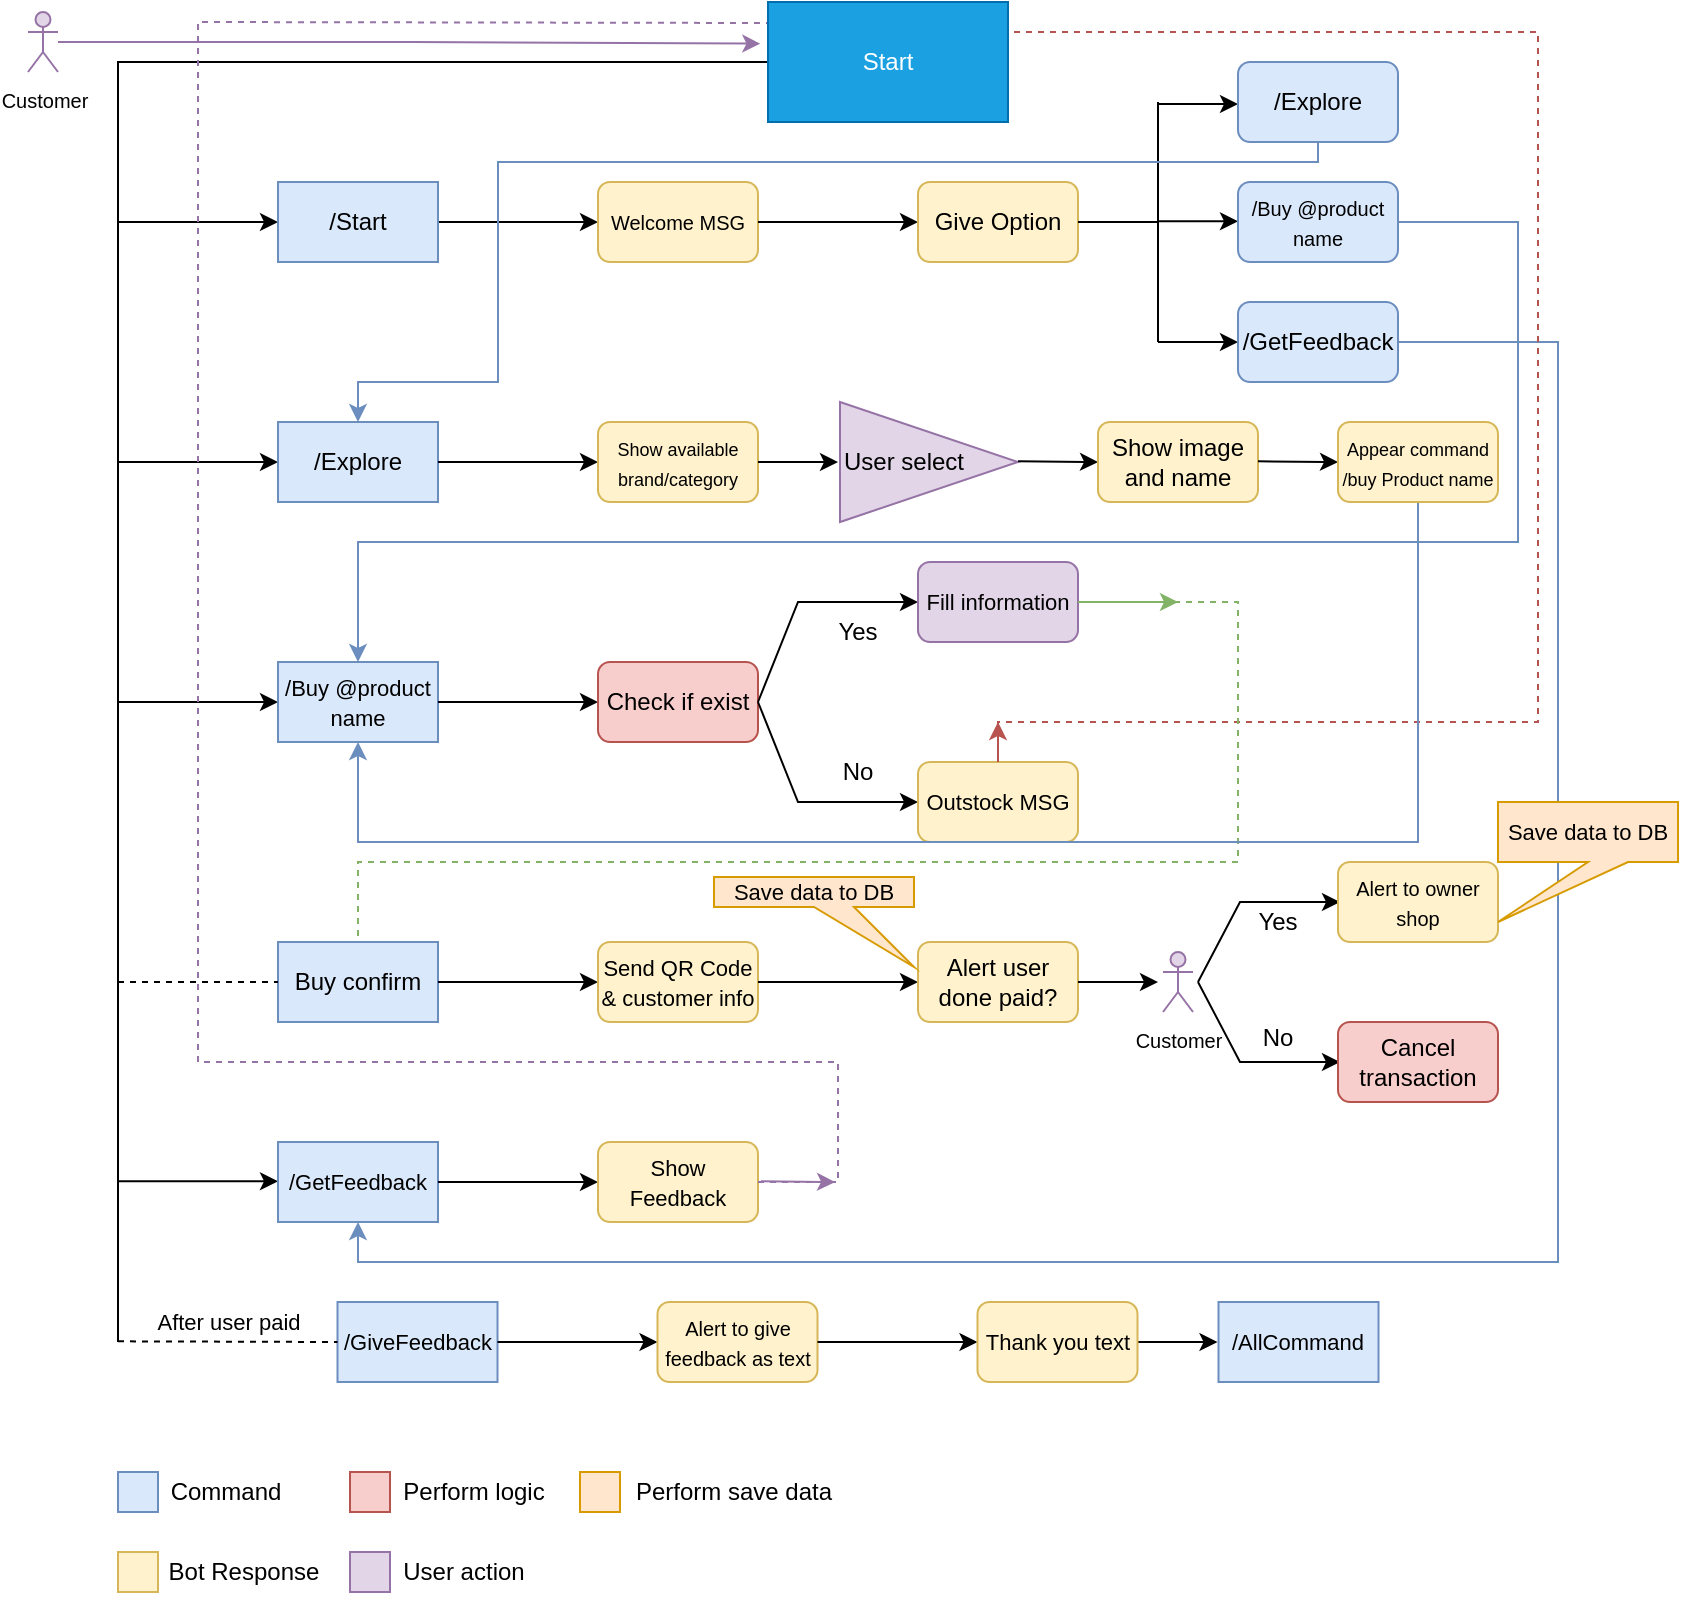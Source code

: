<mxfile version="24.3.1" type="github">
  <diagram name="Page-1" id="3qRTYB-W6DVtZSkNG54B">
    <mxGraphModel dx="1839" dy="514" grid="1" gridSize="10" guides="1" tooltips="1" connect="1" arrows="1" fold="1" page="1" pageScale="1" pageWidth="850" pageHeight="1100" math="0" shadow="0">
      <root>
        <mxCell id="0" />
        <mxCell id="1" parent="0" />
        <mxCell id="3gx5oRPi2DEivFw2YjSp-3" value="" style="endArrow=none;html=1;rounded=0;entryX=0;entryY=0.5;entryDx=0;entryDy=0;" edge="1" parent="1">
          <mxGeometry width="50" height="50" relative="1" as="geometry">
            <mxPoint x="55" y="680" as="sourcePoint" />
            <mxPoint x="380" y="40" as="targetPoint" />
            <Array as="points">
              <mxPoint x="55" y="40" />
            </Array>
          </mxGeometry>
        </mxCell>
        <mxCell id="3gx5oRPi2DEivFw2YjSp-4" value="" style="endArrow=classic;html=1;rounded=0;" edge="1" parent="1">
          <mxGeometry width="50" height="50" relative="1" as="geometry">
            <mxPoint x="55" y="120" as="sourcePoint" />
            <mxPoint x="135" y="120" as="targetPoint" />
          </mxGeometry>
        </mxCell>
        <mxCell id="3gx5oRPi2DEivFw2YjSp-6" value="" style="endArrow=classic;html=1;rounded=0;exitX=1;exitY=0.5;exitDx=0;exitDy=0;" edge="1" parent="1">
          <mxGeometry width="50" height="50" relative="1" as="geometry">
            <mxPoint x="215" y="120" as="sourcePoint" />
            <mxPoint x="295" y="120" as="targetPoint" />
          </mxGeometry>
        </mxCell>
        <mxCell id="3gx5oRPi2DEivFw2YjSp-7" value="&lt;font style=&quot;font-size: 10px;&quot;&gt;Welcome MSG&lt;/font&gt;" style="rounded=1;whiteSpace=wrap;html=1;fillColor=#fff2cc;strokeColor=#d6b656;" vertex="1" parent="1">
          <mxGeometry x="295" y="100" width="80" height="40" as="geometry" />
        </mxCell>
        <mxCell id="3gx5oRPi2DEivFw2YjSp-9" value="" style="endArrow=classic;html=1;rounded=0;exitX=1;exitY=0.5;exitDx=0;exitDy=0;" edge="1" parent="1" source="3gx5oRPi2DEivFw2YjSp-7">
          <mxGeometry width="50" height="50" relative="1" as="geometry">
            <mxPoint x="415" y="120" as="sourcePoint" />
            <mxPoint x="455" y="120" as="targetPoint" />
          </mxGeometry>
        </mxCell>
        <mxCell id="3gx5oRPi2DEivFw2YjSp-10" value="Give Option" style="rounded=1;whiteSpace=wrap;html=1;fillColor=#fff2cc;strokeColor=#d6b656;" vertex="1" parent="1">
          <mxGeometry x="455" y="100" width="80" height="40" as="geometry" />
        </mxCell>
        <mxCell id="3gx5oRPi2DEivFw2YjSp-11" value="" style="endArrow=none;html=1;rounded=0;" edge="1" parent="1">
          <mxGeometry width="50" height="50" relative="1" as="geometry">
            <mxPoint x="575" y="180" as="sourcePoint" />
            <mxPoint x="575" y="60" as="targetPoint" />
          </mxGeometry>
        </mxCell>
        <mxCell id="3gx5oRPi2DEivFw2YjSp-13" value="" style="endArrow=none;html=1;rounded=0;exitX=1;exitY=0.5;exitDx=0;exitDy=0;" edge="1" parent="1" source="3gx5oRPi2DEivFw2YjSp-10">
          <mxGeometry width="50" height="50" relative="1" as="geometry">
            <mxPoint x="535" y="180" as="sourcePoint" />
            <mxPoint x="575" y="120" as="targetPoint" />
          </mxGeometry>
        </mxCell>
        <mxCell id="3gx5oRPi2DEivFw2YjSp-14" value="" style="endArrow=classic;html=1;rounded=0;" edge="1" parent="1">
          <mxGeometry width="50" height="50" relative="1" as="geometry">
            <mxPoint x="575" y="61" as="sourcePoint" />
            <mxPoint x="615" y="61" as="targetPoint" />
          </mxGeometry>
        </mxCell>
        <mxCell id="3gx5oRPi2DEivFw2YjSp-15" value="" style="endArrow=classic;html=1;rounded=0;" edge="1" parent="1">
          <mxGeometry width="50" height="50" relative="1" as="geometry">
            <mxPoint x="575" y="119.66" as="sourcePoint" />
            <mxPoint x="615" y="119.66" as="targetPoint" />
          </mxGeometry>
        </mxCell>
        <mxCell id="3gx5oRPi2DEivFw2YjSp-16" value="" style="endArrow=classic;html=1;rounded=0;" edge="1" parent="1">
          <mxGeometry width="50" height="50" relative="1" as="geometry">
            <mxPoint x="575" y="180" as="sourcePoint" />
            <mxPoint x="615" y="180" as="targetPoint" />
          </mxGeometry>
        </mxCell>
        <mxCell id="3gx5oRPi2DEivFw2YjSp-108" style="edgeStyle=orthogonalEdgeStyle;rounded=0;orthogonalLoop=1;jettySize=auto;html=1;entryX=0.5;entryY=0;entryDx=0;entryDy=0;fillColor=#dae8fc;strokeColor=#6c8ebf;" edge="1" parent="1" source="3gx5oRPi2DEivFw2YjSp-17" target="3gx5oRPi2DEivFw2YjSp-21">
          <mxGeometry relative="1" as="geometry">
            <Array as="points">
              <mxPoint x="655" y="90" />
              <mxPoint x="245" y="90" />
              <mxPoint x="245" y="200" />
              <mxPoint x="175" y="200" />
            </Array>
          </mxGeometry>
        </mxCell>
        <mxCell id="3gx5oRPi2DEivFw2YjSp-17" value="/Explore" style="rounded=1;whiteSpace=wrap;html=1;fillColor=#dae8fc;strokeColor=#6c8ebf;" vertex="1" parent="1">
          <mxGeometry x="615" y="40" width="80" height="40" as="geometry" />
        </mxCell>
        <mxCell id="3gx5oRPi2DEivFw2YjSp-111" style="edgeStyle=orthogonalEdgeStyle;rounded=0;orthogonalLoop=1;jettySize=auto;html=1;entryX=0.5;entryY=0;entryDx=0;entryDy=0;fillColor=#dae8fc;strokeColor=#6c8ebf;" edge="1" parent="1" source="3gx5oRPi2DEivFw2YjSp-18" target="3gx5oRPi2DEivFw2YjSp-32">
          <mxGeometry relative="1" as="geometry">
            <Array as="points">
              <mxPoint x="755" y="120" />
              <mxPoint x="755" y="280" />
              <mxPoint x="175" y="280" />
            </Array>
          </mxGeometry>
        </mxCell>
        <mxCell id="3gx5oRPi2DEivFw2YjSp-18" value="&lt;font style=&quot;font-size: 10px;&quot;&gt;/Buy @product name&lt;/font&gt;" style="rounded=1;whiteSpace=wrap;html=1;fillColor=#dae8fc;strokeColor=#6c8ebf;" vertex="1" parent="1">
          <mxGeometry x="615" y="100" width="80" height="40" as="geometry" />
        </mxCell>
        <mxCell id="3gx5oRPi2DEivFw2YjSp-113" style="edgeStyle=orthogonalEdgeStyle;rounded=0;orthogonalLoop=1;jettySize=auto;html=1;entryX=0.5;entryY=1;entryDx=0;entryDy=0;exitX=1;exitY=0.5;exitDx=0;exitDy=0;fillColor=#dae8fc;strokeColor=#6c8ebf;" edge="1" parent="1" source="3gx5oRPi2DEivFw2YjSp-19" target="3gx5oRPi2DEivFw2YjSp-70">
          <mxGeometry relative="1" as="geometry">
            <mxPoint x="75" y="590" as="targetPoint" />
            <mxPoint x="651" y="200" as="sourcePoint" />
            <Array as="points">
              <mxPoint x="775" y="180" />
              <mxPoint x="775" y="640" />
              <mxPoint x="175" y="640" />
            </Array>
          </mxGeometry>
        </mxCell>
        <mxCell id="3gx5oRPi2DEivFw2YjSp-19" value="/GetFeedback" style="rounded=1;whiteSpace=wrap;html=1;fillColor=#dae8fc;strokeColor=#6c8ebf;" vertex="1" parent="1">
          <mxGeometry x="615" y="160" width="80" height="40" as="geometry" />
        </mxCell>
        <mxCell id="3gx5oRPi2DEivFw2YjSp-20" value="" style="endArrow=classic;html=1;rounded=0;" edge="1" parent="1">
          <mxGeometry width="50" height="50" relative="1" as="geometry">
            <mxPoint x="55" y="240" as="sourcePoint" />
            <mxPoint x="135" y="240" as="targetPoint" />
          </mxGeometry>
        </mxCell>
        <mxCell id="3gx5oRPi2DEivFw2YjSp-21" value="/Explore" style="rounded=0;whiteSpace=wrap;html=1;fillColor=#dae8fc;strokeColor=#6c8ebf;" vertex="1" parent="1">
          <mxGeometry x="135" y="220" width="80" height="40" as="geometry" />
        </mxCell>
        <mxCell id="3gx5oRPi2DEivFw2YjSp-22" value="" style="endArrow=classic;html=1;rounded=0;exitX=1;exitY=0.5;exitDx=0;exitDy=0;" edge="1" parent="1">
          <mxGeometry width="50" height="50" relative="1" as="geometry">
            <mxPoint x="215" y="240" as="sourcePoint" />
            <mxPoint x="295" y="240" as="targetPoint" />
          </mxGeometry>
        </mxCell>
        <mxCell id="3gx5oRPi2DEivFw2YjSp-23" value="&lt;font style=&quot;font-size: 9px;&quot;&gt;Show available brand/category&lt;/font&gt;" style="rounded=1;whiteSpace=wrap;html=1;fillColor=#fff2cc;strokeColor=#d6b656;" vertex="1" parent="1">
          <mxGeometry x="295" y="220" width="80" height="40" as="geometry" />
        </mxCell>
        <mxCell id="3gx5oRPi2DEivFw2YjSp-24" value="" style="endArrow=classic;html=1;rounded=0;exitX=1;exitY=0.5;exitDx=0;exitDy=0;" edge="1" parent="1" source="3gx5oRPi2DEivFw2YjSp-23">
          <mxGeometry width="50" height="50" relative="1" as="geometry">
            <mxPoint x="395" y="280" as="sourcePoint" />
            <mxPoint x="415" y="240" as="targetPoint" />
          </mxGeometry>
        </mxCell>
        <mxCell id="3gx5oRPi2DEivFw2YjSp-27" value="User select" style="triangle;whiteSpace=wrap;html=1;align=left;fillColor=#e1d5e7;strokeColor=#9673a6;" vertex="1" parent="1">
          <mxGeometry x="416" y="210" width="89" height="60" as="geometry" />
        </mxCell>
        <mxCell id="3gx5oRPi2DEivFw2YjSp-28" value="" style="endArrow=classic;html=1;rounded=0;exitX=1;exitY=0.5;exitDx=0;exitDy=0;" edge="1" parent="1">
          <mxGeometry width="50" height="50" relative="1" as="geometry">
            <mxPoint x="505" y="239.66" as="sourcePoint" />
            <mxPoint x="545" y="240" as="targetPoint" />
          </mxGeometry>
        </mxCell>
        <mxCell id="3gx5oRPi2DEivFw2YjSp-30" value="Show image and name" style="rounded=1;whiteSpace=wrap;html=1;fillColor=#fff2cc;strokeColor=#d6b656;" vertex="1" parent="1">
          <mxGeometry x="545" y="220" width="80" height="40" as="geometry" />
        </mxCell>
        <mxCell id="3gx5oRPi2DEivFw2YjSp-31" value="" style="endArrow=classic;html=1;rounded=0;" edge="1" parent="1">
          <mxGeometry width="50" height="50" relative="1" as="geometry">
            <mxPoint x="55" y="360" as="sourcePoint" />
            <mxPoint x="135" y="360" as="targetPoint" />
          </mxGeometry>
        </mxCell>
        <mxCell id="3gx5oRPi2DEivFw2YjSp-32" value="&lt;font style=&quot;font-size: 11px;&quot;&gt;/Buy @product name&lt;/font&gt;" style="rounded=0;whiteSpace=wrap;html=1;fillColor=#dae8fc;strokeColor=#6c8ebf;" vertex="1" parent="1">
          <mxGeometry x="135" y="340" width="80" height="40" as="geometry" />
        </mxCell>
        <mxCell id="3gx5oRPi2DEivFw2YjSp-34" value="" style="endArrow=classic;html=1;rounded=0;exitX=1;exitY=0.5;exitDx=0;exitDy=0;" edge="1" parent="1">
          <mxGeometry width="50" height="50" relative="1" as="geometry">
            <mxPoint x="215" y="360" as="sourcePoint" />
            <mxPoint x="295" y="360" as="targetPoint" />
          </mxGeometry>
        </mxCell>
        <mxCell id="3gx5oRPi2DEivFw2YjSp-35" value="Check if exist" style="rounded=1;whiteSpace=wrap;html=1;fillColor=#f8cecc;strokeColor=#b85450;" vertex="1" parent="1">
          <mxGeometry x="295" y="340" width="80" height="40" as="geometry" />
        </mxCell>
        <mxCell id="3gx5oRPi2DEivFw2YjSp-36" value="" style="endArrow=classic;html=1;rounded=0;" edge="1" parent="1">
          <mxGeometry width="50" height="50" relative="1" as="geometry">
            <mxPoint x="375" y="360" as="sourcePoint" />
            <mxPoint x="455" y="310" as="targetPoint" />
            <Array as="points">
              <mxPoint x="395" y="310" />
            </Array>
          </mxGeometry>
        </mxCell>
        <mxCell id="3gx5oRPi2DEivFw2YjSp-39" value="" style="endArrow=classic;html=1;rounded=0;exitX=1;exitY=0.5;exitDx=0;exitDy=0;" edge="1" parent="1" source="3gx5oRPi2DEivFw2YjSp-35">
          <mxGeometry width="50" height="50" relative="1" as="geometry">
            <mxPoint x="380" y="385" as="sourcePoint" />
            <mxPoint x="455" y="410" as="targetPoint" />
            <Array as="points">
              <mxPoint x="395" y="410" />
            </Array>
          </mxGeometry>
        </mxCell>
        <mxCell id="3gx5oRPi2DEivFw2YjSp-41" value="&lt;font style=&quot;font-size: 11px;&quot;&gt;Fill information&lt;/font&gt;" style="rounded=1;whiteSpace=wrap;html=1;fillColor=#e1d5e7;strokeColor=#9673a6;" vertex="1" parent="1">
          <mxGeometry x="455" y="290" width="80" height="40" as="geometry" />
        </mxCell>
        <mxCell id="3gx5oRPi2DEivFw2YjSp-42" value="&lt;font style=&quot;font-size: 11px;&quot;&gt;Outstock MSG&lt;/font&gt;" style="rounded=1;whiteSpace=wrap;html=1;fillColor=#fff2cc;strokeColor=#d6b656;" vertex="1" parent="1">
          <mxGeometry x="455" y="390" width="80" height="40" as="geometry" />
        </mxCell>
        <mxCell id="3gx5oRPi2DEivFw2YjSp-43" value="Yes" style="text;html=1;align=center;verticalAlign=middle;whiteSpace=wrap;rounded=0;" vertex="1" parent="1">
          <mxGeometry x="395" y="310" width="60" height="30" as="geometry" />
        </mxCell>
        <mxCell id="3gx5oRPi2DEivFw2YjSp-47" value="No" style="text;html=1;align=center;verticalAlign=middle;whiteSpace=wrap;rounded=0;" vertex="1" parent="1">
          <mxGeometry x="395" y="380" width="60" height="30" as="geometry" />
        </mxCell>
        <mxCell id="3gx5oRPi2DEivFw2YjSp-49" value="" style="endArrow=none;dashed=1;html=1;rounded=0;entryX=1;entryY=0.25;entryDx=0;entryDy=0;fillColor=#f8cecc;strokeColor=#b85450;" edge="1" parent="1">
          <mxGeometry width="50" height="50" relative="1" as="geometry">
            <mxPoint x="495" y="390" as="sourcePoint" />
            <mxPoint x="500.0" y="25" as="targetPoint" />
            <Array as="points">
              <mxPoint x="495" y="390" />
              <mxPoint x="495" y="370" />
              <mxPoint x="535" y="370" />
              <mxPoint x="765" y="370" />
              <mxPoint x="765" y="25" />
            </Array>
          </mxGeometry>
        </mxCell>
        <mxCell id="3gx5oRPi2DEivFw2YjSp-51" value="Buy confirm" style="rounded=0;whiteSpace=wrap;html=1;fillColor=#dae8fc;strokeColor=#6c8ebf;" vertex="1" parent="1">
          <mxGeometry x="135" y="480" width="80" height="40" as="geometry" />
        </mxCell>
        <mxCell id="3gx5oRPi2DEivFw2YjSp-52" value="" style="endArrow=classic;html=1;rounded=0;exitX=1;exitY=0.5;exitDx=0;exitDy=0;" edge="1" parent="1">
          <mxGeometry width="50" height="50" relative="1" as="geometry">
            <mxPoint x="215" y="500" as="sourcePoint" />
            <mxPoint x="295" y="500" as="targetPoint" />
          </mxGeometry>
        </mxCell>
        <mxCell id="3gx5oRPi2DEivFw2YjSp-53" value="&lt;font style=&quot;font-size: 11px;&quot;&gt;Send QR Code &amp;amp; customer info&lt;/font&gt;" style="rounded=1;whiteSpace=wrap;html=1;fillColor=#fff2cc;strokeColor=#d6b656;" vertex="1" parent="1">
          <mxGeometry x="295" y="480" width="80" height="40" as="geometry" />
        </mxCell>
        <mxCell id="3gx5oRPi2DEivFw2YjSp-54" value="" style="endArrow=classic;html=1;rounded=0;exitX=1;exitY=0.5;exitDx=0;exitDy=0;" edge="1" parent="1" source="3gx5oRPi2DEivFw2YjSp-53">
          <mxGeometry width="50" height="50" relative="1" as="geometry">
            <mxPoint x="395" y="520" as="sourcePoint" />
            <mxPoint x="455" y="500" as="targetPoint" />
          </mxGeometry>
        </mxCell>
        <mxCell id="3gx5oRPi2DEivFw2YjSp-55" value="Alert user done paid?" style="rounded=1;whiteSpace=wrap;html=1;fillColor=#fff2cc;strokeColor=#d6b656;" vertex="1" parent="1">
          <mxGeometry x="455" y="480" width="80" height="40" as="geometry" />
        </mxCell>
        <mxCell id="3gx5oRPi2DEivFw2YjSp-56" value="&lt;font style=&quot;font-size: 10px;&quot;&gt;Customer&lt;/font&gt;" style="shape=umlActor;verticalLabelPosition=bottom;verticalAlign=top;html=1;outlineConnect=0;fillColor=#e1d5e7;strokeColor=#9673a6;" vertex="1" parent="1">
          <mxGeometry x="577.5" y="485" width="15" height="30" as="geometry" />
        </mxCell>
        <mxCell id="3gx5oRPi2DEivFw2YjSp-57" value="" style="endArrow=classic;html=1;rounded=0;exitX=1;exitY=0.5;exitDx=0;exitDy=0;" edge="1" parent="1" source="3gx5oRPi2DEivFw2YjSp-55">
          <mxGeometry width="50" height="50" relative="1" as="geometry">
            <mxPoint x="515" y="570" as="sourcePoint" />
            <mxPoint x="575" y="500" as="targetPoint" />
          </mxGeometry>
        </mxCell>
        <mxCell id="3gx5oRPi2DEivFw2YjSp-58" value="" style="endArrow=classic;html=1;rounded=0;" edge="1" parent="1">
          <mxGeometry width="50" height="50" relative="1" as="geometry">
            <mxPoint x="595" y="500" as="sourcePoint" />
            <mxPoint x="666" y="460" as="targetPoint" />
            <Array as="points">
              <mxPoint x="616" y="460" />
            </Array>
          </mxGeometry>
        </mxCell>
        <mxCell id="3gx5oRPi2DEivFw2YjSp-59" value="" style="endArrow=classic;html=1;rounded=0;" edge="1" parent="1">
          <mxGeometry width="50" height="50" relative="1" as="geometry">
            <mxPoint x="595" y="500" as="sourcePoint" />
            <mxPoint x="666" y="540" as="targetPoint" />
            <Array as="points">
              <mxPoint x="616" y="540" />
            </Array>
          </mxGeometry>
        </mxCell>
        <mxCell id="3gx5oRPi2DEivFw2YjSp-60" value="Yes" style="text;html=1;align=center;verticalAlign=middle;whiteSpace=wrap;rounded=0;" vertex="1" parent="1">
          <mxGeometry x="605" y="455" width="60" height="30" as="geometry" />
        </mxCell>
        <mxCell id="3gx5oRPi2DEivFw2YjSp-61" value="No" style="text;html=1;align=center;verticalAlign=middle;whiteSpace=wrap;rounded=0;" vertex="1" parent="1">
          <mxGeometry x="605" y="513" width="60" height="30" as="geometry" />
        </mxCell>
        <mxCell id="3gx5oRPi2DEivFw2YjSp-63" value="&lt;font style=&quot;font-size: 10px;&quot;&gt;Alert to owner shop&lt;/font&gt;" style="rounded=1;whiteSpace=wrap;html=1;fillColor=#fff2cc;strokeColor=#d6b656;" vertex="1" parent="1">
          <mxGeometry x="665" y="440" width="80" height="40" as="geometry" />
        </mxCell>
        <mxCell id="3gx5oRPi2DEivFw2YjSp-67" value="Cancel transaction" style="rounded=1;whiteSpace=wrap;html=1;fillColor=#f8cecc;strokeColor=#b85450;" vertex="1" parent="1">
          <mxGeometry x="665" y="520" width="80" height="40" as="geometry" />
        </mxCell>
        <mxCell id="3gx5oRPi2DEivFw2YjSp-68" value="" style="endArrow=none;dashed=1;html=1;rounded=0;exitX=1;exitY=0.5;exitDx=0;exitDy=0;entryX=0.5;entryY=0;entryDx=0;entryDy=0;fillColor=#d5e8d4;strokeColor=#82b366;" edge="1" parent="1" source="3gx5oRPi2DEivFw2YjSp-41" target="3gx5oRPi2DEivFw2YjSp-51">
          <mxGeometry width="50" height="50" relative="1" as="geometry">
            <mxPoint x="565" y="320" as="sourcePoint" />
            <mxPoint x="255" y="470" as="targetPoint" />
            <Array as="points">
              <mxPoint x="615" y="310" />
              <mxPoint x="615" y="440" />
              <mxPoint x="175" y="440" />
            </Array>
          </mxGeometry>
        </mxCell>
        <mxCell id="3gx5oRPi2DEivFw2YjSp-69" value="" style="endArrow=classic;html=1;rounded=0;" edge="1" parent="1">
          <mxGeometry width="50" height="50" relative="1" as="geometry">
            <mxPoint x="55" y="599.66" as="sourcePoint" />
            <mxPoint x="135" y="599.66" as="targetPoint" />
          </mxGeometry>
        </mxCell>
        <mxCell id="3gx5oRPi2DEivFw2YjSp-70" value="&lt;font style=&quot;font-size: 11px;&quot;&gt;/GetFeedback&lt;/font&gt;" style="rounded=0;whiteSpace=wrap;html=1;fillColor=#dae8fc;strokeColor=#6c8ebf;" vertex="1" parent="1">
          <mxGeometry x="135" y="580" width="80" height="40" as="geometry" />
        </mxCell>
        <mxCell id="3gx5oRPi2DEivFw2YjSp-73" value="" style="endArrow=classic;html=1;rounded=0;exitX=1;exitY=0.5;exitDx=0;exitDy=0;" edge="1" parent="1">
          <mxGeometry width="50" height="50" relative="1" as="geometry">
            <mxPoint x="215" y="600" as="sourcePoint" />
            <mxPoint x="295" y="600" as="targetPoint" />
          </mxGeometry>
        </mxCell>
        <mxCell id="3gx5oRPi2DEivFw2YjSp-74" value="&lt;font style=&quot;font-size: 11px;&quot;&gt;Show Feedback&lt;/font&gt;" style="rounded=1;whiteSpace=wrap;html=1;fillColor=#fff2cc;strokeColor=#d6b656;" vertex="1" parent="1">
          <mxGeometry x="295" y="580" width="80" height="40" as="geometry" />
        </mxCell>
        <mxCell id="3gx5oRPi2DEivFw2YjSp-78" value="&lt;font style=&quot;font-size: 11px;&quot;&gt;/GiveFeedback&lt;/font&gt;" style="rounded=0;whiteSpace=wrap;html=1;fillColor=#dae8fc;strokeColor=#6c8ebf;" vertex="1" parent="1">
          <mxGeometry x="164.75" y="660" width="80" height="40" as="geometry" />
        </mxCell>
        <mxCell id="3gx5oRPi2DEivFw2YjSp-81" value="" style="endArrow=classic;html=1;rounded=0;exitX=1;exitY=0.5;exitDx=0;exitDy=0;" edge="1" parent="1">
          <mxGeometry width="50" height="50" relative="1" as="geometry">
            <mxPoint x="244.75" y="680" as="sourcePoint" />
            <mxPoint x="324.75" y="680" as="targetPoint" />
          </mxGeometry>
        </mxCell>
        <mxCell id="3gx5oRPi2DEivFw2YjSp-82" value="&lt;font style=&quot;font-size: 10px;&quot;&gt;Alert to give feedback as text&lt;/font&gt;" style="rounded=1;whiteSpace=wrap;html=1;fillColor=#fff2cc;strokeColor=#d6b656;" vertex="1" parent="1">
          <mxGeometry x="324.75" y="660" width="80" height="40" as="geometry" />
        </mxCell>
        <mxCell id="3gx5oRPi2DEivFw2YjSp-84" value="" style="endArrow=none;dashed=1;html=1;rounded=0;entryX=0.01;entryY=0.175;entryDx=0;entryDy=0;entryPerimeter=0;fillColor=#e1d5e7;strokeColor=#9673a6;" edge="1" parent="1">
          <mxGeometry width="50" height="50" relative="1" as="geometry">
            <mxPoint x="375" y="600" as="sourcePoint" />
            <mxPoint x="381.2" y="20.5" as="targetPoint" />
            <Array as="points">
              <mxPoint x="415" y="600" />
              <mxPoint x="415" y="540" />
              <mxPoint x="95" y="540" />
              <mxPoint x="95" y="20" />
            </Array>
          </mxGeometry>
        </mxCell>
        <mxCell id="3gx5oRPi2DEivFw2YjSp-86" value="" style="endArrow=classic;html=1;rounded=0;exitX=1;exitY=0.5;exitDx=0;exitDy=0;" edge="1" parent="1">
          <mxGeometry width="50" height="50" relative="1" as="geometry">
            <mxPoint x="404.75" y="680" as="sourcePoint" />
            <mxPoint x="484.75" y="680" as="targetPoint" />
          </mxGeometry>
        </mxCell>
        <mxCell id="3gx5oRPi2DEivFw2YjSp-116" style="edgeStyle=orthogonalEdgeStyle;rounded=0;orthogonalLoop=1;jettySize=auto;html=1;" edge="1" parent="1" source="3gx5oRPi2DEivFw2YjSp-87">
          <mxGeometry relative="1" as="geometry">
            <mxPoint x="604.75" y="680" as="targetPoint" />
          </mxGeometry>
        </mxCell>
        <mxCell id="3gx5oRPi2DEivFw2YjSp-87" value="&lt;font style=&quot;font-size: 11px;&quot;&gt;Thank you text&lt;/font&gt;" style="rounded=1;whiteSpace=wrap;html=1;fillColor=#fff2cc;strokeColor=#d6b656;" vertex="1" parent="1">
          <mxGeometry x="484.75" y="660" width="80" height="40" as="geometry" />
        </mxCell>
        <mxCell id="3gx5oRPi2DEivFw2YjSp-88" value="" style="endArrow=classic;html=1;rounded=0;exitX=1;exitY=0.5;exitDx=0;exitDy=0;" edge="1" parent="1">
          <mxGeometry width="50" height="50" relative="1" as="geometry">
            <mxPoint x="625" y="239.66" as="sourcePoint" />
            <mxPoint x="665" y="240" as="targetPoint" />
          </mxGeometry>
        </mxCell>
        <mxCell id="3gx5oRPi2DEivFw2YjSp-122" style="edgeStyle=orthogonalEdgeStyle;rounded=0;orthogonalLoop=1;jettySize=auto;html=1;entryX=0.5;entryY=1;entryDx=0;entryDy=0;fillColor=#dae8fc;strokeColor=#6c8ebf;" edge="1" parent="1" source="3gx5oRPi2DEivFw2YjSp-89" target="3gx5oRPi2DEivFw2YjSp-32">
          <mxGeometry relative="1" as="geometry">
            <Array as="points">
              <mxPoint x="705" y="430" />
              <mxPoint x="175" y="430" />
            </Array>
          </mxGeometry>
        </mxCell>
        <mxCell id="3gx5oRPi2DEivFw2YjSp-89" value="&lt;font style=&quot;font-size: 9px;&quot;&gt;Appear command /buy Product name&lt;/font&gt;" style="rounded=1;whiteSpace=wrap;html=1;fillColor=#fff2cc;strokeColor=#d6b656;" vertex="1" parent="1">
          <mxGeometry x="665" y="220" width="80" height="40" as="geometry" />
        </mxCell>
        <mxCell id="3gx5oRPi2DEivFw2YjSp-91" value="" style="whiteSpace=wrap;html=1;aspect=fixed;fillColor=#dae8fc;strokeColor=#6c8ebf;" vertex="1" parent="1">
          <mxGeometry x="55" y="745" width="20" height="20" as="geometry" />
        </mxCell>
        <mxCell id="3gx5oRPi2DEivFw2YjSp-92" value="Command" style="text;html=1;align=center;verticalAlign=middle;whiteSpace=wrap;rounded=0;" vertex="1" parent="1">
          <mxGeometry x="79" y="740" width="60" height="30" as="geometry" />
        </mxCell>
        <mxCell id="3gx5oRPi2DEivFw2YjSp-93" value="" style="whiteSpace=wrap;html=1;aspect=fixed;fillColor=#fff2cc;strokeColor=#d6b656;" vertex="1" parent="1">
          <mxGeometry x="55" y="785" width="20" height="20" as="geometry" />
        </mxCell>
        <mxCell id="3gx5oRPi2DEivFw2YjSp-94" value="Bot Response" style="text;html=1;align=center;verticalAlign=middle;whiteSpace=wrap;rounded=0;" vertex="1" parent="1">
          <mxGeometry x="65" y="780" width="106" height="30" as="geometry" />
        </mxCell>
        <mxCell id="3gx5oRPi2DEivFw2YjSp-100" value="" style="whiteSpace=wrap;html=1;aspect=fixed;fillColor=#ffe6cc;strokeColor=#d79b00;" vertex="1" parent="1">
          <mxGeometry x="286" y="745" width="20" height="20" as="geometry" />
        </mxCell>
        <mxCell id="3gx5oRPi2DEivFw2YjSp-101" value="Perform save data" style="text;html=1;align=center;verticalAlign=middle;whiteSpace=wrap;rounded=0;" vertex="1" parent="1">
          <mxGeometry x="310" y="740" width="106" height="30" as="geometry" />
        </mxCell>
        <mxCell id="3gx5oRPi2DEivFw2YjSp-102" value="&lt;font style=&quot;font-size: 11px;&quot;&gt;Save data to DB&lt;/font&gt;" style="shape=callout;whiteSpace=wrap;html=1;perimeter=calloutPerimeter;position2=1;fillColor=#ffe6cc;strokeColor=#d79b00;rotation=0;" vertex="1" parent="1">
          <mxGeometry x="353" y="447.5" width="100" height="45" as="geometry" />
        </mxCell>
        <mxCell id="3gx5oRPi2DEivFw2YjSp-103" value="" style="whiteSpace=wrap;html=1;aspect=fixed;fillColor=#f8cecc;strokeColor=#b85450;" vertex="1" parent="1">
          <mxGeometry x="171" y="745" width="20" height="20" as="geometry" />
        </mxCell>
        <mxCell id="3gx5oRPi2DEivFw2YjSp-104" value="Perform logic" style="text;html=1;align=center;verticalAlign=middle;whiteSpace=wrap;rounded=0;" vertex="1" parent="1">
          <mxGeometry x="195" y="740" width="76" height="30" as="geometry" />
        </mxCell>
        <mxCell id="3gx5oRPi2DEivFw2YjSp-105" value="" style="whiteSpace=wrap;html=1;aspect=fixed;fillColor=#e1d5e7;strokeColor=#9673a6;" vertex="1" parent="1">
          <mxGeometry x="171" y="785" width="20" height="20" as="geometry" />
        </mxCell>
        <mxCell id="3gx5oRPi2DEivFw2YjSp-106" value="User action" style="text;html=1;align=center;verticalAlign=middle;whiteSpace=wrap;rounded=0;" vertex="1" parent="1">
          <mxGeometry x="195" y="780" width="66" height="30" as="geometry" />
        </mxCell>
        <mxCell id="3gx5oRPi2DEivFw2YjSp-107" value="" style="endArrow=none;dashed=1;html=1;rounded=0;entryX=0;entryY=0.5;entryDx=0;entryDy=0;" edge="1" parent="1" target="3gx5oRPi2DEivFw2YjSp-51">
          <mxGeometry width="50" height="50" relative="1" as="geometry">
            <mxPoint x="55" y="500" as="sourcePoint" />
            <mxPoint x="105" y="450" as="targetPoint" />
          </mxGeometry>
        </mxCell>
        <mxCell id="3gx5oRPi2DEivFw2YjSp-109" value="Start" style="rounded=0;whiteSpace=wrap;html=1;fillColor=#1ba1e2;fontColor=#ffffff;strokeColor=#006EAF;" vertex="1" parent="1">
          <mxGeometry x="380" y="10" width="120" height="60" as="geometry" />
        </mxCell>
        <mxCell id="3gx5oRPi2DEivFw2YjSp-110" value="/Start" style="rounded=0;whiteSpace=wrap;html=1;fillColor=#dae8fc;strokeColor=#6c8ebf;" vertex="1" parent="1">
          <mxGeometry x="135" y="100" width="80" height="40" as="geometry" />
        </mxCell>
        <mxCell id="3gx5oRPi2DEivFw2YjSp-114" value="&lt;font style=&quot;font-size: 11px;&quot;&gt;Save data to DB&lt;/font&gt;" style="shape=callout;whiteSpace=wrap;html=1;perimeter=calloutPerimeter;position2=0;fillColor=#ffe6cc;strokeColor=#d79b00;" vertex="1" parent="1">
          <mxGeometry x="745" y="410" width="90" height="60" as="geometry" />
        </mxCell>
        <mxCell id="3gx5oRPi2DEivFw2YjSp-118" value="&lt;font style=&quot;font-size: 11px;&quot;&gt;/AllCommand&lt;/font&gt;" style="rounded=0;whiteSpace=wrap;html=1;fillColor=#dae8fc;strokeColor=#6c8ebf;" vertex="1" parent="1">
          <mxGeometry x="605.25" y="660" width="80" height="40" as="geometry" />
        </mxCell>
        <mxCell id="3gx5oRPi2DEivFw2YjSp-119" value="" style="endArrow=none;dashed=1;html=1;rounded=0;entryX=0;entryY=0.5;entryDx=0;entryDy=0;" edge="1" parent="1" target="3gx5oRPi2DEivFw2YjSp-78">
          <mxGeometry width="50" height="50" relative="1" as="geometry">
            <mxPoint x="55" y="679.66" as="sourcePoint" />
            <mxPoint x="135" y="679.66" as="targetPoint" />
          </mxGeometry>
        </mxCell>
        <mxCell id="3gx5oRPi2DEivFw2YjSp-120" value="After user paid" style="edgeLabel;html=1;align=center;verticalAlign=middle;resizable=0;points=[];" vertex="1" connectable="0" parent="3gx5oRPi2DEivFw2YjSp-119">
          <mxGeometry x="0.172" y="-3" relative="1" as="geometry">
            <mxPoint x="-10" y="-13" as="offset" />
          </mxGeometry>
        </mxCell>
        <mxCell id="3gx5oRPi2DEivFw2YjSp-123" value="" style="endArrow=classic;html=1;rounded=0;exitX=1;exitY=0.5;exitDx=0;exitDy=0;fillColor=#d5e8d4;strokeColor=#82b366;" edge="1" parent="1" source="3gx5oRPi2DEivFw2YjSp-41">
          <mxGeometry width="50" height="50" relative="1" as="geometry">
            <mxPoint x="555" y="340" as="sourcePoint" />
            <mxPoint x="585" y="310" as="targetPoint" />
          </mxGeometry>
        </mxCell>
        <mxCell id="3gx5oRPi2DEivFw2YjSp-125" value="" style="endArrow=classic;html=1;rounded=0;fillColor=#f8cecc;strokeColor=#b85450;" edge="1" parent="1">
          <mxGeometry width="50" height="50" relative="1" as="geometry">
            <mxPoint x="495" y="390" as="sourcePoint" />
            <mxPoint x="495" y="370" as="targetPoint" />
          </mxGeometry>
        </mxCell>
        <mxCell id="3gx5oRPi2DEivFw2YjSp-126" value="" style="endArrow=classic;html=1;rounded=0;exitX=1;exitY=0.5;exitDx=0;exitDy=0;fillColor=#e1d5e7;strokeColor=#9673a6;" edge="1" parent="1">
          <mxGeometry width="50" height="50" relative="1" as="geometry">
            <mxPoint x="376.5" y="599.66" as="sourcePoint" />
            <mxPoint x="413.5" y="600" as="targetPoint" />
          </mxGeometry>
        </mxCell>
        <mxCell id="3gx5oRPi2DEivFw2YjSp-131" style="edgeStyle=orthogonalEdgeStyle;rounded=0;orthogonalLoop=1;jettySize=auto;html=1;entryX=-0.032;entryY=0.347;entryDx=0;entryDy=0;entryPerimeter=0;fillColor=#e1d5e7;strokeColor=#9673a6;" edge="1" parent="1" source="3gx5oRPi2DEivFw2YjSp-128" target="3gx5oRPi2DEivFw2YjSp-109">
          <mxGeometry relative="1" as="geometry">
            <mxPoint x="50" y="360" as="targetPoint" />
          </mxGeometry>
        </mxCell>
        <mxCell id="3gx5oRPi2DEivFw2YjSp-128" value="&lt;font style=&quot;font-size: 10px;&quot;&gt;Customer&lt;/font&gt;" style="shape=umlActor;verticalLabelPosition=bottom;verticalAlign=top;html=1;outlineConnect=0;fillColor=#e1d5e7;strokeColor=#9673a6;" vertex="1" parent="1">
          <mxGeometry x="10" y="15" width="15" height="30" as="geometry" />
        </mxCell>
      </root>
    </mxGraphModel>
  </diagram>
</mxfile>
